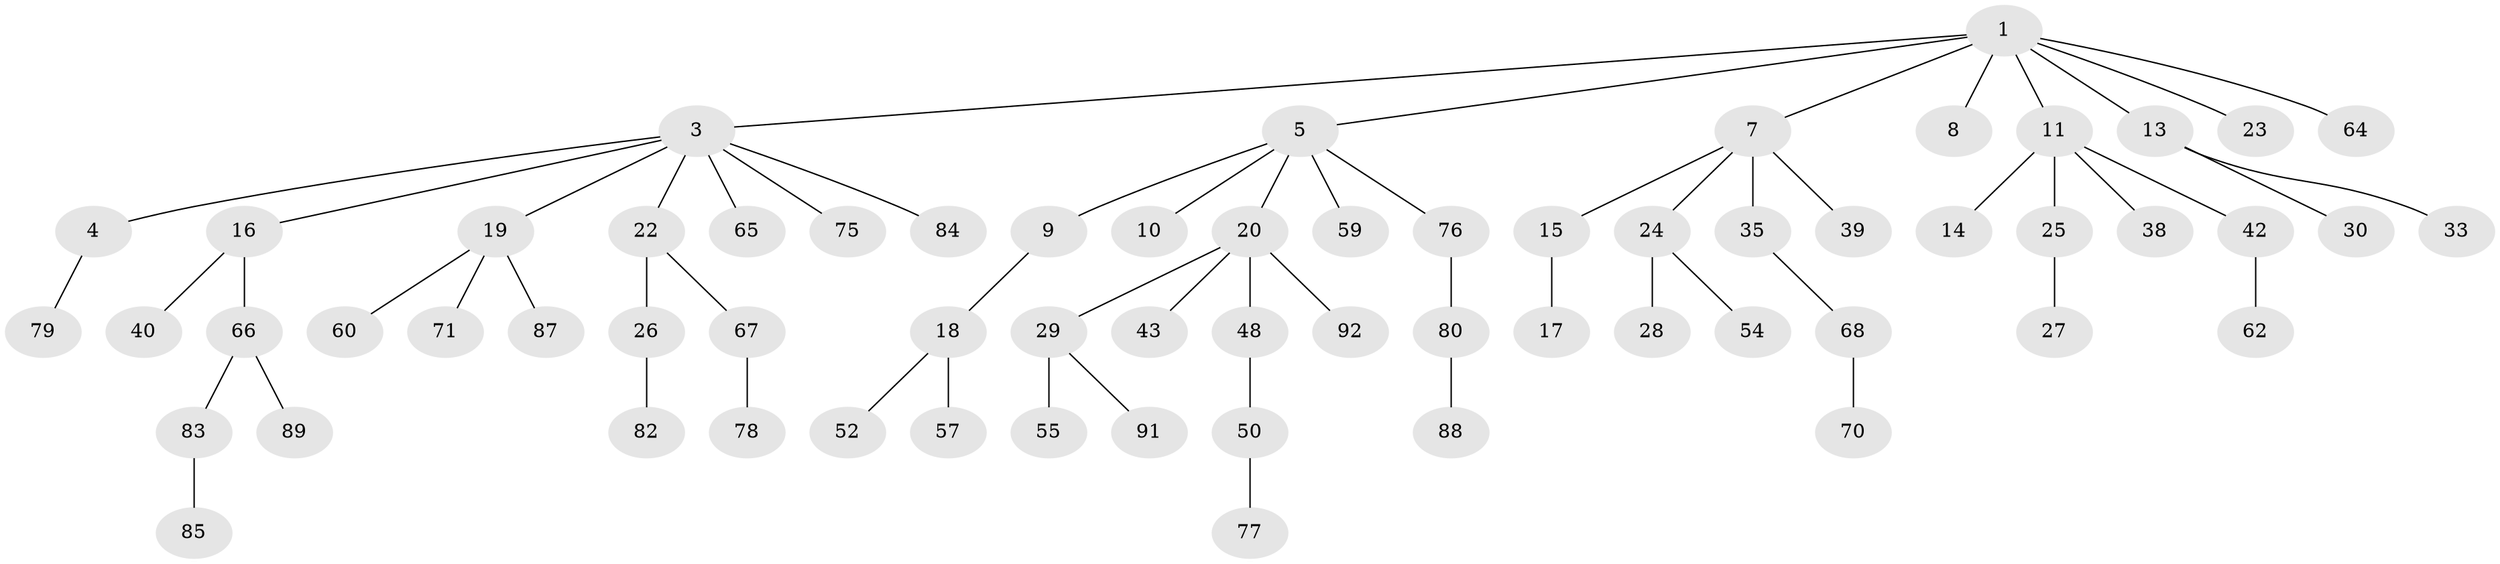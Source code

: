 // original degree distribution, {5: 0.043478260869565216, 7: 0.010869565217391304, 2: 0.22826086956521738, 6: 0.021739130434782608, 3: 0.11956521739130435, 1: 0.5217391304347826, 4: 0.05434782608695652}
// Generated by graph-tools (version 1.1) at 2025/19/03/04/25 18:19:08]
// undirected, 64 vertices, 63 edges
graph export_dot {
graph [start="1"]
  node [color=gray90,style=filled];
  1 [super="+2"];
  3 [super="+6+41+45"];
  4;
  5;
  7;
  8 [super="+32+12"];
  9;
  10 [super="+21"];
  11;
  13 [super="+46+31"];
  14 [super="+47"];
  15 [super="+34"];
  16 [super="+44+81"];
  17;
  18;
  19 [super="+37"];
  20 [super="+61+72"];
  22;
  23 [super="+63"];
  24;
  25 [super="+58"];
  26 [super="+56"];
  27;
  28;
  29 [super="+36"];
  30 [super="+74"];
  33;
  35 [super="+69+86"];
  38;
  39;
  40;
  42 [super="+49"];
  43;
  48;
  50 [super="+53"];
  52;
  54 [super="+73"];
  55;
  57;
  59;
  60;
  62;
  64;
  65;
  66;
  67;
  68;
  70;
  71;
  75;
  76;
  77;
  78;
  79;
  80;
  82;
  83;
  84;
  85;
  87;
  88;
  89;
  91;
  92;
  1 -- 5;
  1 -- 8;
  1 -- 11;
  1 -- 64;
  1 -- 3;
  1 -- 7;
  1 -- 23;
  1 -- 13;
  3 -- 4;
  3 -- 16;
  3 -- 22;
  3 -- 19;
  3 -- 65;
  3 -- 75;
  3 -- 84;
  4 -- 79;
  5 -- 9;
  5 -- 10;
  5 -- 20;
  5 -- 59;
  5 -- 76;
  7 -- 15;
  7 -- 24;
  7 -- 35;
  7 -- 39;
  9 -- 18;
  11 -- 14;
  11 -- 25;
  11 -- 38;
  11 -- 42;
  13 -- 30;
  13 -- 33;
  15 -- 17;
  16 -- 40;
  16 -- 66;
  18 -- 52;
  18 -- 57;
  19 -- 71;
  19 -- 87;
  19 -- 60;
  20 -- 29;
  20 -- 43;
  20 -- 48;
  20 -- 92;
  22 -- 26;
  22 -- 67;
  24 -- 28;
  24 -- 54;
  25 -- 27;
  26 -- 82;
  29 -- 55;
  29 -- 91;
  35 -- 68;
  42 -- 62;
  48 -- 50;
  50 -- 77;
  66 -- 83;
  66 -- 89;
  67 -- 78;
  68 -- 70;
  76 -- 80;
  80 -- 88;
  83 -- 85;
}
